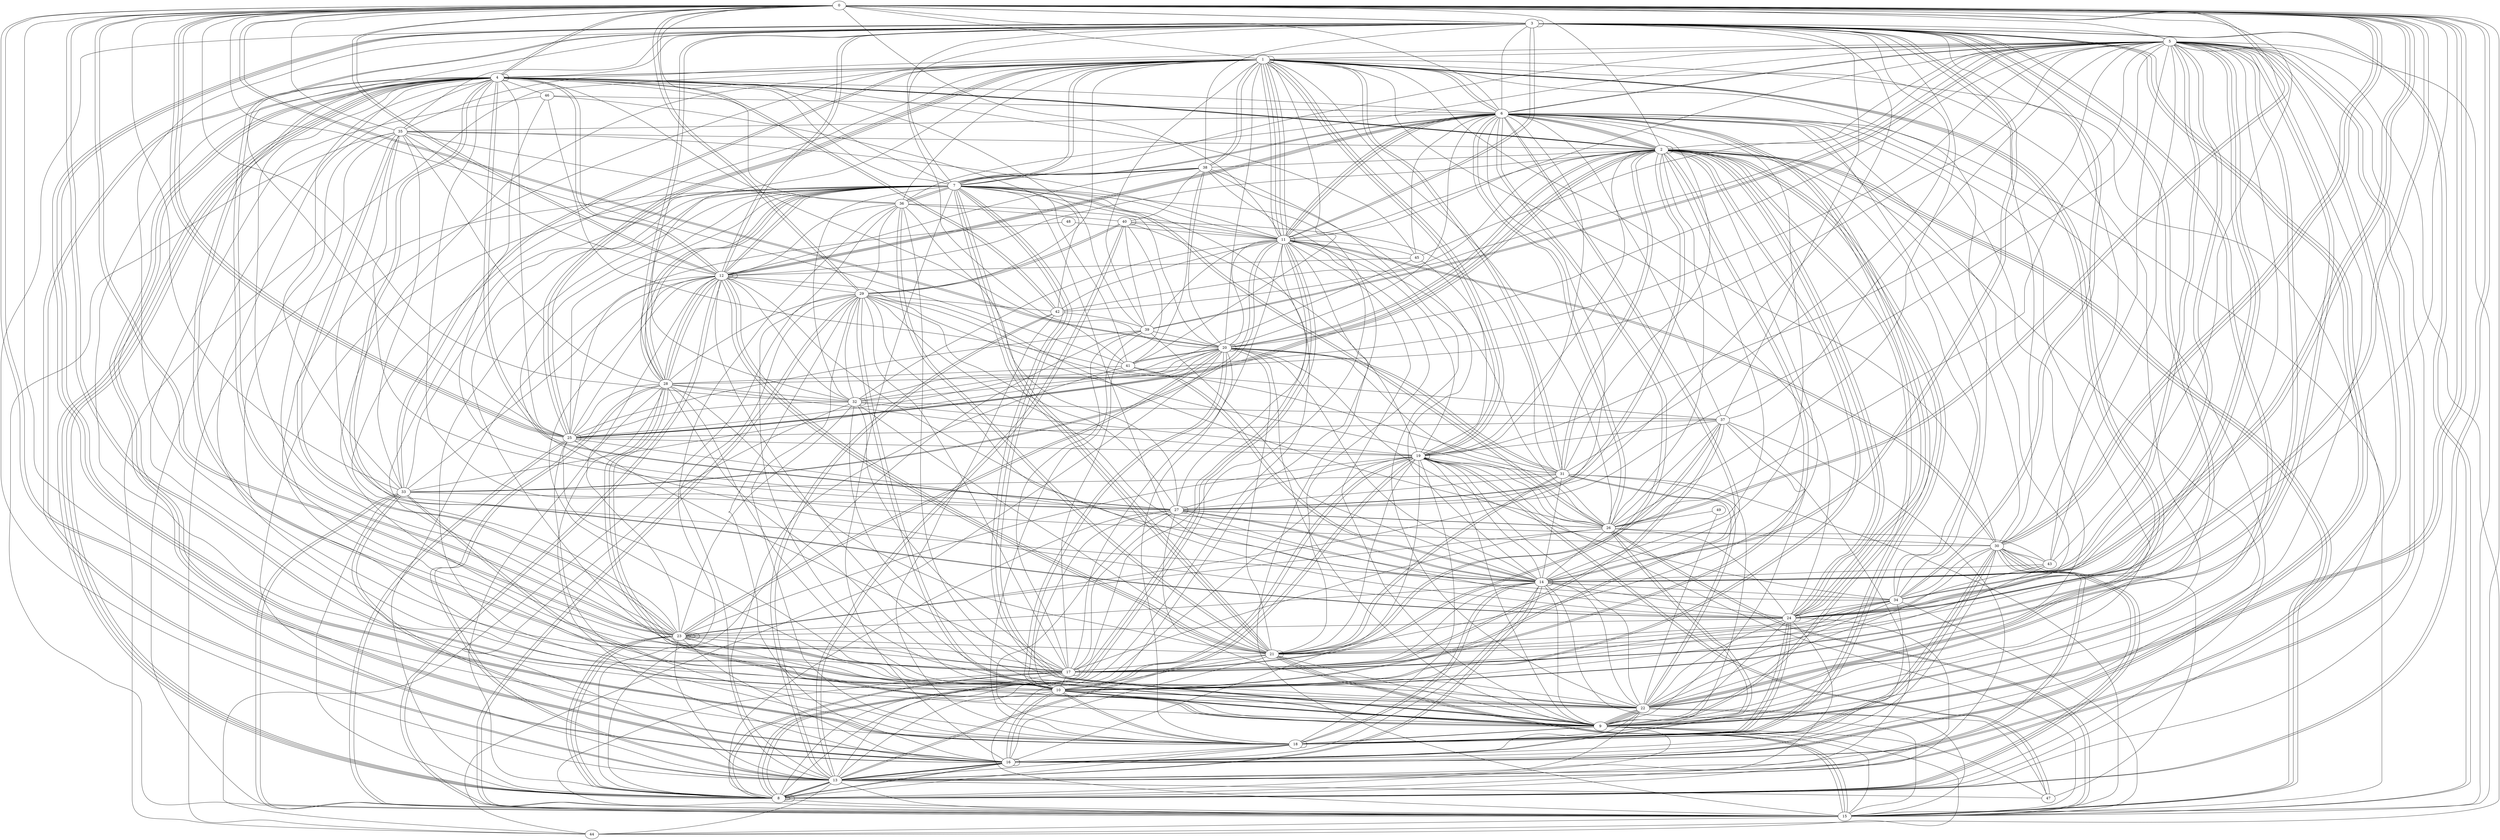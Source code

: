 graph G {
0;
1;
2;
3;
4;
5;
6;
7;
8;
9;
10;
11;
12;
13;
14;
15;
16;
17;
18;
19;
20;
21;
22;
23;
24;
25;
26;
27;
28;
29;
30;
31;
32;
33;
34;
35;
36;
37;
38;
39;
40;
41;
42;
43;
44;
45;
46;
47;
48;
49;
27--27 ;
12--3 ;
23--0 ;
25--17 ;
34--24 ;
0--11 ;
1--24 ;
22--31 ;
11--30 ;
18--10 ;
24--43 ;
23--12 ;
32--19 ;
30--34 ;
10--21 ;
26--3 ;
4--13 ;
3--28 ;
21--28 ;
13--24 ;
17--15 ;
10--19 ;
13--47 ;
13--40 ;
10--34 ;
48--11 ;
14--15 ;
2--27 ;
29--9 ;
23--23 ;
49--22 ;
25--28 ;
26--17 ;
8--16 ;
7--6 ;
17--37 ;
46--27 ;
3--35 ;
5--17 ;
21--11 ;
4--25 ;
41--1 ;
19--26 ;
4--2 ;
14--2 ;
28--19 ;
38--7 ;
39--18 ;
5--6 ;
31--1 ;
22--1 ;
7--11 ;
36--35 ;
31--40 ;
4--13 ;
5--13 ;
31--3 ;
1--6 ;
6--11 ;
12--12 ;
19--47 ;
25--39 ;
34--15 ;
2--24 ;
4--42 ;
31--14 ;
21--7 ;
49--26 ;
38--17 ;
0--14 ;
10--23 ;
4--12 ;
17--6 ;
37--9 ;
25--15 ;
0--14 ;
6--26 ;
2--24 ;
1--7 ;
18--3 ;
24--7 ;
25--25 ;
7--15 ;
9--0 ;
6--34 ;
13--28 ;
0--14 ;
18--2 ;
10--16 ;
7--28 ;
27--29 ;
3--15 ;
29--26 ;
8--7 ;
21--17 ;
2--26 ;
28--9 ;
25--10 ;
33--27 ;
5--8 ;
9--10 ;
32--45 ;
6--4 ;
11--3 ;
0--29 ;
29--14 ;
27--14 ;
12--6 ;
23--1 ;
42--2 ;
11--8 ;
10--22 ;
9--10 ;
4--7 ;
1--38 ;
20--10 ;
9--7 ;
20--2 ;
18--18 ;
0--16 ;
23--19 ;
32--11 ;
4--42 ;
18--25 ;
24--18 ;
15--21 ;
25--0 ;
3--17 ;
17--40 ;
42--11 ;
24--6 ;
7--26 ;
24--26 ;
19--27 ;
0--8 ;
8--23 ;
37--25 ;
32--32 ;
33--7 ;
3--12 ;
1--19 ;
29--0 ;
6--15 ;
1--34 ;
14--13 ;
4--30 ;
13--17 ;
22--19 ;
17--11 ;
41--13 ;
20--11 ;
12--28 ;
22--13 ;
16--13 ;
11--15 ;
20--38 ;
6--3 ;
4--16 ;
39--8 ;
29--36 ;
17--8 ;
45--12 ;
0--10 ;
17--2 ;
18--30 ;
1--44 ;
22--24 ;
24--27 ;
25--1 ;
25--2 ;
2--5 ;
10--33 ;
10--7 ;
20--5 ;
3--14 ;
16--3 ;
11--6 ;
41--38 ;
35--14 ;
25--3 ;
27--4 ;
33--4 ;
43--25 ;
2--10 ;
20--6 ;
14--14 ;
34--16 ;
30--8 ;
34--22 ;
12--35 ;
25--12 ;
15--33 ;
13--8 ;
18--30 ;
13--42 ;
10--6 ;
7--36 ;
4--12 ;
16--14 ;
8--12 ;
17--17 ;
1--0 ;
27--35 ;
11--19 ;
15--21 ;
18--24 ;
8--13 ;
40--40 ;
0--23 ;
8--27 ;
14--23 ;
25--1 ;
44--5 ;
2--6 ;
9--3 ;
10--22 ;
29--40 ;
18--13 ;
3--5 ;
33--0 ;
25--15 ;
2--0 ;
36--1 ;
27--36 ;
27--31 ;
7--18 ;
12--6 ;
12--21 ;
31--21 ;
12--29 ;
14--24 ;
18--14 ;
3--22 ;
29--28 ;
5--19 ;
1--17 ;
15--44 ;
29--31 ;
23--21 ;
16--21 ;
9--29 ;
9--21 ;
13--23 ;
3--18 ;
14--5 ;
19--2 ;
28--32 ;
31--21 ;
16--4 ;
8--33 ;
20--31 ;
29--18 ;
27--3 ;
16--29 ;
11--39 ;
2--31 ;
12--12 ;
2--31 ;
39--20 ;
0--10 ;
14--38 ;
16--3 ;
26--30 ;
33--11 ;
17--6 ;
39--14 ;
23--32 ;
23--3 ;
16--13 ;
10--5 ;
19--45 ;
15--19 ;
0--35 ;
2--15 ;
12--21 ;
12--6 ;
4--1 ;
5--24 ;
1--31 ;
19--6 ;
11--2 ;
20--41 ;
11--1 ;
11--8 ;
14--6 ;
16--10 ;
9--15 ;
5--35 ;
30--18 ;
0--6 ;
2--25 ;
8--9 ;
5--34 ;
0--21 ;
2--38 ;
16--28 ;
4--2 ;
7--1 ;
17--8 ;
21--37 ;
0--25 ;
4--46 ;
4--17 ;
25--20 ;
19--19 ;
0--3 ;
38--12 ;
18--42 ;
27--5 ;
11--3 ;
27--17 ;
9--10 ;
20--1 ;
14--13 ;
35--10 ;
2--9 ;
24--4 ;
0--15 ;
7--36 ;
0--12 ;
1--11 ;
45--6 ;
11--45 ;
32--25 ;
16--2 ;
27--2 ;
31--22 ;
13--15 ;
24--18 ;
3--3 ;
38--22 ;
17--2 ;
19--13 ;
4--4 ;
2--6 ;
10--43 ;
20--7 ;
14--5 ;
26--1 ;
18--9 ;
42--5 ;
26--37 ;
23--23 ;
1--8 ;
2--2 ;
6--11 ;
37--6 ;
15--5 ;
9--18 ;
42--39 ;
10--20 ;
18--2 ;
5--16 ;
8--4 ;
5--6 ;
3--43 ;
0--8 ;
27--18 ;
4--23 ;
10--28 ;
1--4 ;
4--3 ;
31--33 ;
37--13 ;
9--7 ;
24--5 ;
33--20 ;
19--37 ;
22--9 ;
4--15 ;
45--5 ;
15--2 ;
23--8 ;
13--42 ;
8--8 ;
22--9 ;
16--23 ;
43--14 ;
15--31 ;
21--2 ;
22--1 ;
29--42 ;
35--2 ;
19--9 ;
16--16 ;
20--20 ;
6--26 ;
22--28 ;
26--16 ;
11--30 ;
36--4 ;
32--1 ;
26--5 ;
11--8 ;
4--0 ;
22--47 ;
13--32 ;
17--39 ;
15--26 ;
12--10 ;
3--34 ;
3--22 ;
16--8 ;
28--3 ;
0--18 ;
14--9 ;
6--21 ;
12--14 ;
14--34 ;
2--9 ;
40--13 ;
17--14 ;
30--3 ;
0--32 ;
15--21 ;
1--1 ;
24--4 ;
40--19 ;
29--44 ;
12--7 ;
5--10 ;
4--41 ;
26--7 ;
5--13 ;
17--7 ;
33--35 ;
39--40 ;
9--5 ;
8--8 ;
30--47 ;
35--17 ;
41--28 ;
1--30 ;
9--44 ;
26--14 ;
15--12 ;
22--27 ;
6--7 ;
12--21 ;
3--20 ;
21--36 ;
14--41 ;
0--20 ;
26--12 ;
5--1 ;
13--8 ;
22--15 ;
3--38 ;
17--29 ;
35--23 ;
26--11 ;
46--6 ;
2--24 ;
3--9 ;
11--35 ;
25--2 ;
19--14 ;
20--23 ;
18--14 ;
43--0 ;
5--39 ;
20--21 ;
19--31 ;
42--46 ;
25--19 ;
8--6 ;
18--2 ;
20--9 ;
18--16 ;
20--0 ;
12--28 ;
22--30 ;
28--7 ;
11--33 ;
0--7 ;
1--11 ;
23--3 ;
22--32 ;
21--36 ;
12--28 ;
2--34 ;
30--6 ;
1--33 ;
23--23 ;
22--12 ;
21--37 ;
37--17 ;
39--1 ;
26--23 ;
9--0 ;
27--14 ;
8--15 ;
4--17 ;
17--5 ;
6--24 ;
27--10 ;
19--18 ;
9--47 ;
8--30 ;
1--19 ;
36--22 ;
23--8 ;
32--7 ;
16--7 ;
4--8 ;
9--1 ;
32--37 ;
0--5 ;
11--9 ;
9--4 ;
27--26 ;
6--23 ;
12--36 ;
17--34 ;
19--10 ;
7--12 ;
4--8 ;
16--22 ;
20--2 ;
24--24 ;
47--19 ;
34--3 ;
13--3 ;
15--3 ;
11--36 ;
15--26 ;
2--10 ;
4--16 ;
20--18 ;
8--19 ;
0--41 ;
30--43 ;
33--16 ;
41--7 ;
31--18 ;
7--34 ;
4--1 ;
38--7 ;
40--29 ;
38--7 ;
36--40 ;
5--34 ;
20--34 ;
29--1 ;
30--5 ;
13--29 ;
48--25 ;
21--34 ;
21--21 ;
32--17 ;
32--21 ;
0--9 ;
8--24 ;
36--10 ;
20--14 ;
8--18 ;
26--0 ;
1--25 ;
45--4 ;
29--32 ;
1--10 ;
12--15 ;
27--11 ;
13--16 ;
24--23 ;
0--16 ;
39--4 ;
4--0 ;
16--33 ;
1--6 ;
20--31 ;
14--3 ;
29--24 ;
28--13 ;
8--37 ;
0--30 ;
28--8 ;
16--5 ;
22--9 ;
7--5 ;
16--19 ;
28--9 ;
4--22 ;
9--24 ;
14--41 ;
23--20 ;
30--16 ;
35--15 ;
15--29 ;
33--12 ;
46--37 ;
8--30 ;
13--44 ;
23--35 ;
11--11 ;
37--5 ;
24--6 ;
3--16 ;
43--5 ;
0--25 ;
8--4 ;
46--10 ;
31--6 ;
6--9 ;
25--7 ;
36--5 ;
20--32 ;
10--33 ;
28--5 ;
8--36 ;
22--6 ;
39--5 ;
6--35 ;
1--38 ;
32--12 ;
0--3 ;
30--0 ;
32--5 ;
40--11 ;
23--9 ;
19--1 ;
28--9 ;
13--7 ;
40--38 ;
4--2 ;
1--22 ;
21--5 ;
5--11 ;
13--19 ;
12--2 ;
7--44 ;
15--29 ;
30--0 ;
28--35 ;
30--13 ;
12--0 ;
30--13 ;
0--24 ;
6--10 ;
16--26 ;
24--5 ;
37--3 ;
2--6 ;
20--41 ;
20--44 ;
10--13 ;
9--7 ;
21--19 ;
18--10 ;
21--7 ;
17--10 ;
1--11 ;
18--3 ;
22--9 ;
7--21 ;
24--0 ;
7--28 ;
15--33 ;
3--7 ;
27--26 ;
27--4 ;
1--33 ;
22--14 ;
26--0 ;
2--15 ;
20--26 ;
}
